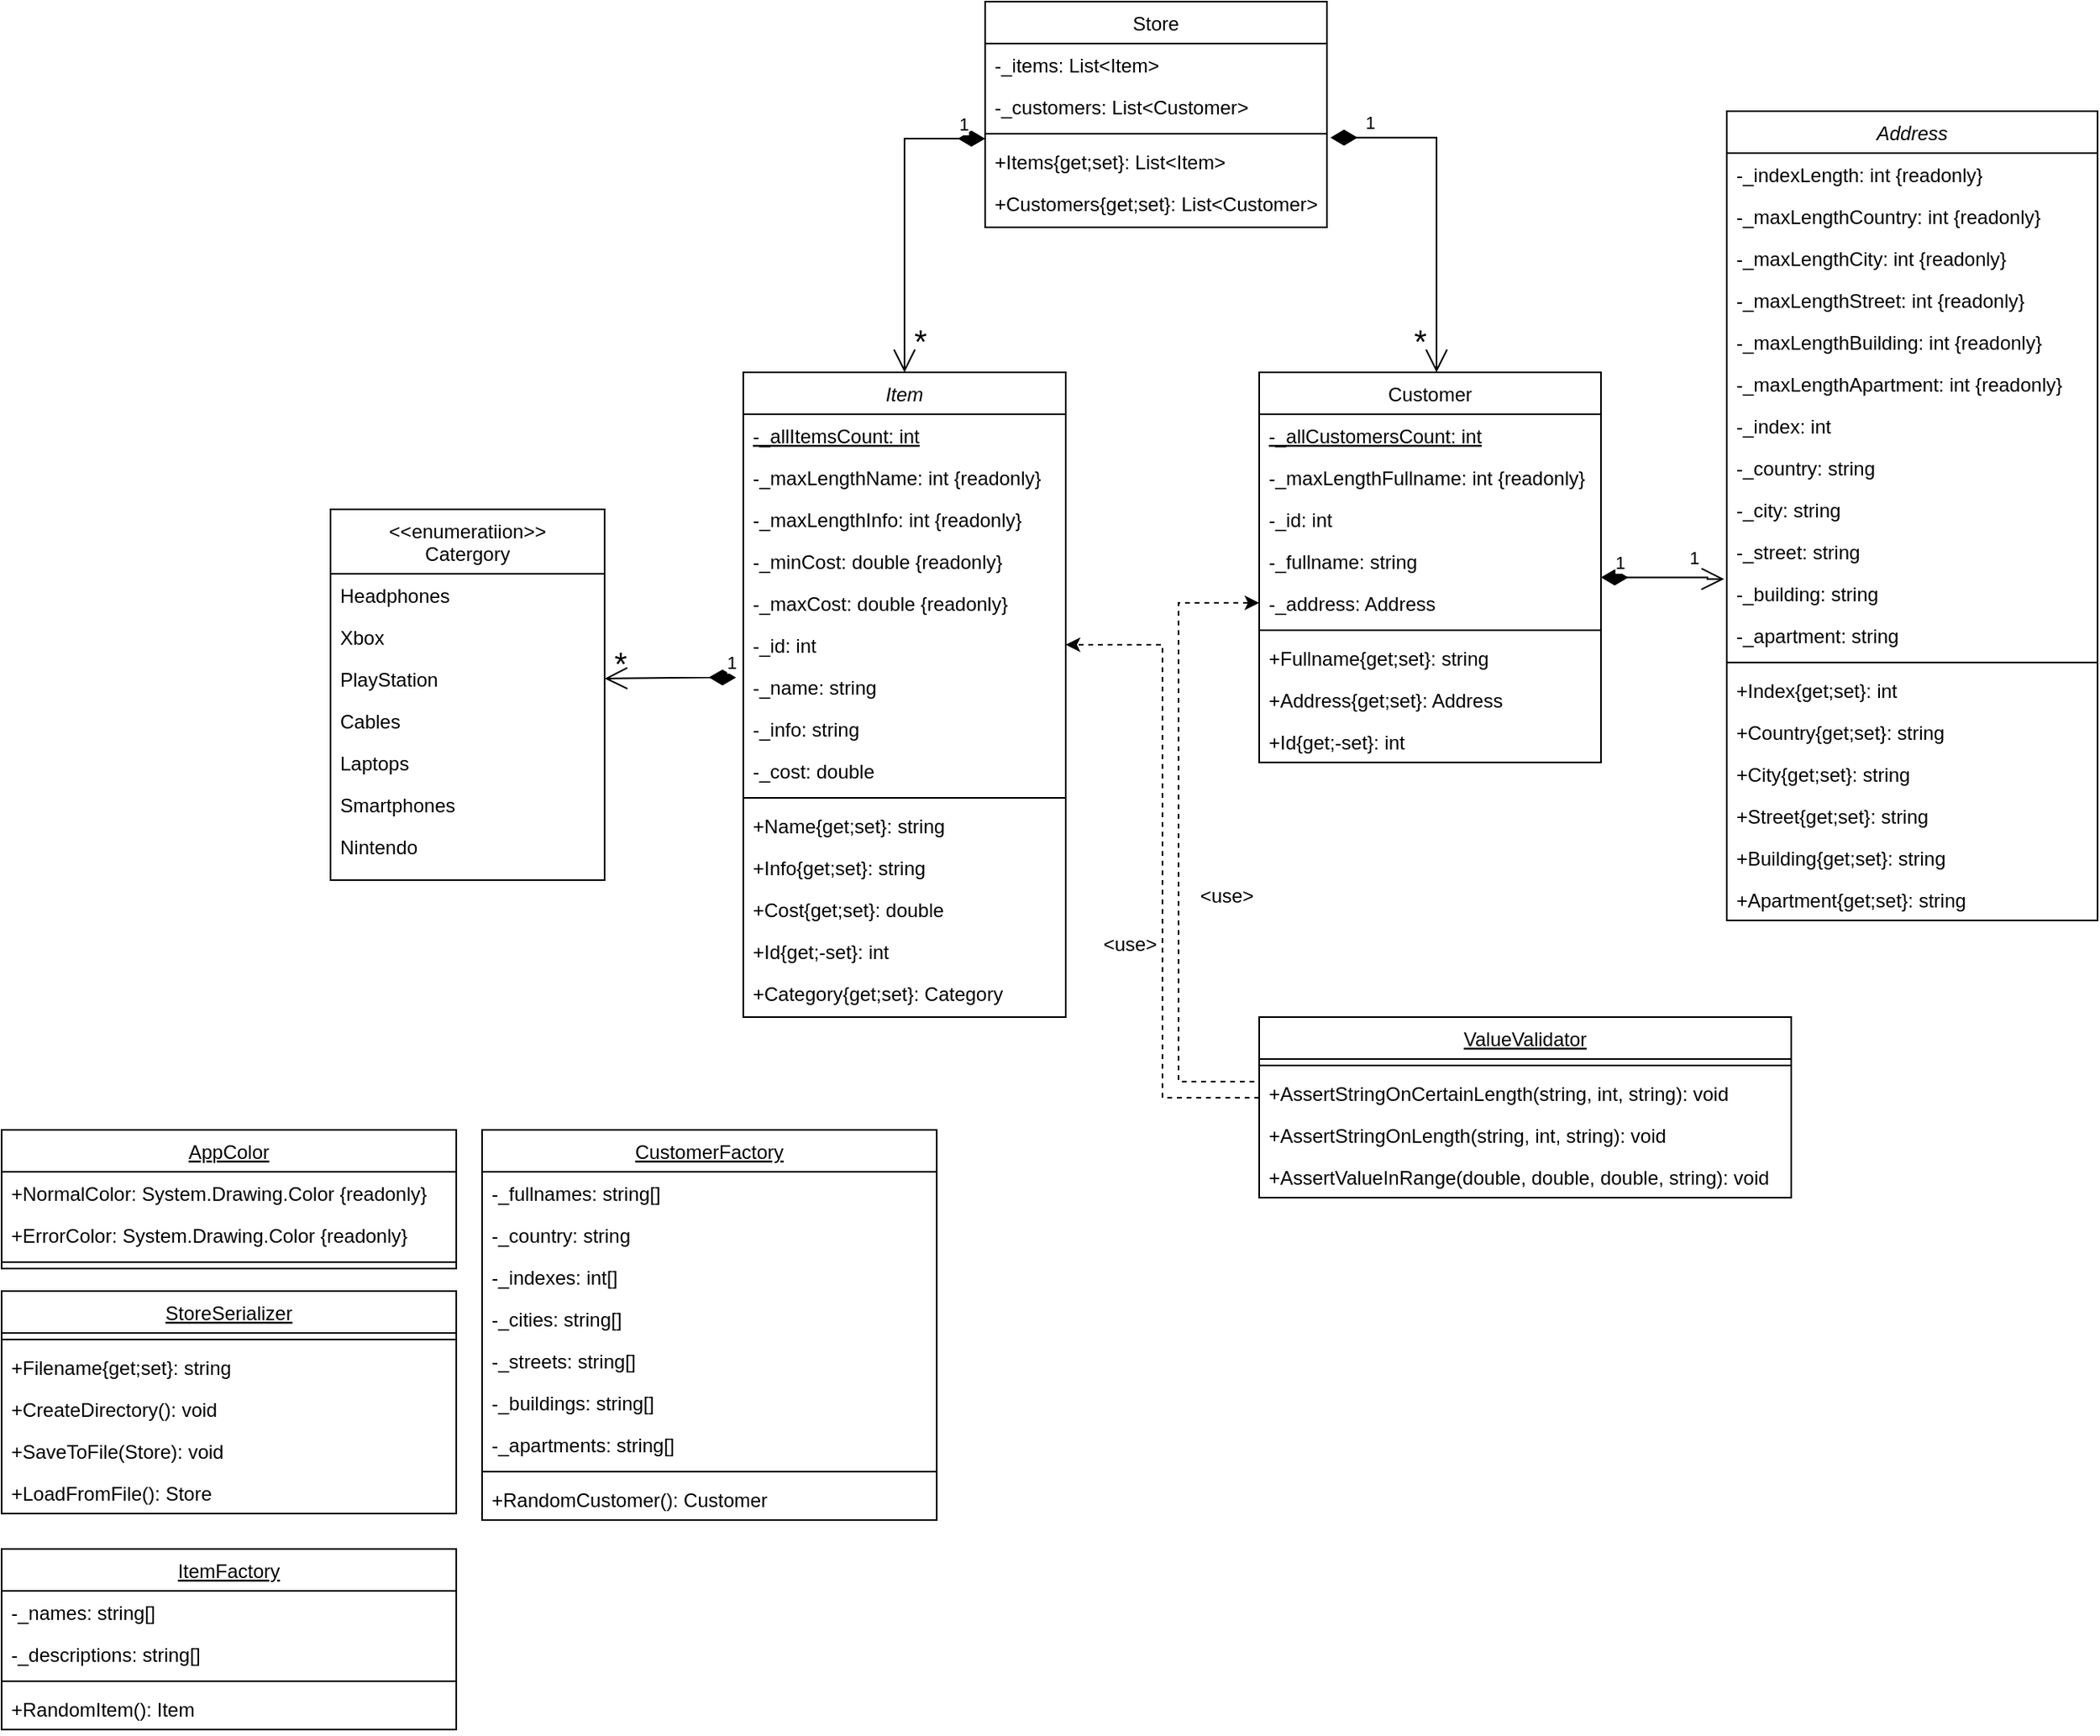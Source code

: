 <mxfile version="20.6.0" type="device"><diagram id="C5RBs43oDa-KdzZeNtuy" name="Page-1"><mxGraphModel dx="1038" dy="539" grid="1" gridSize="10" guides="1" tooltips="1" connect="1" arrows="1" fold="1" page="1" pageScale="1" pageWidth="827" pageHeight="1169" background="#ffffff" math="0" shadow="0"><root><mxCell id="WIyWlLk6GJQsqaUBKTNV-0"/><mxCell id="WIyWlLk6GJQsqaUBKTNV-1" parent="WIyWlLk6GJQsqaUBKTNV-0"/><mxCell id="zkfFHV4jXpPFQw0GAbJ--0" value="Item" style="swimlane;fontStyle=2;align=center;verticalAlign=top;childLayout=stackLayout;horizontal=1;startSize=26;horizontalStack=0;resizeParent=1;resizeLast=0;collapsible=1;marginBottom=0;rounded=0;shadow=0;strokeWidth=1;" parent="WIyWlLk6GJQsqaUBKTNV-1" vertex="1"><mxGeometry x="500" y="250" width="200" height="400" as="geometry"><mxRectangle x="230" y="140" width="160" height="26" as="alternateBounds"/></mxGeometry></mxCell><mxCell id="zkfFHV4jXpPFQw0GAbJ--1" value="-_allItemsCount: int" style="text;align=left;verticalAlign=top;spacingLeft=4;spacingRight=4;overflow=hidden;rotatable=0;points=[[0,0.5],[1,0.5]];portConstraint=eastwest;fontStyle=4" parent="zkfFHV4jXpPFQw0GAbJ--0" vertex="1"><mxGeometry y="26" width="200" height="26" as="geometry"/></mxCell><mxCell id="zkfFHV4jXpPFQw0GAbJ--2" value="-_maxLengthName: int {readonly}" style="text;align=left;verticalAlign=top;spacingLeft=4;spacingRight=4;overflow=hidden;rotatable=0;points=[[0,0.5],[1,0.5]];portConstraint=eastwest;rounded=0;shadow=0;html=0;" parent="zkfFHV4jXpPFQw0GAbJ--0" vertex="1"><mxGeometry y="52" width="200" height="26" as="geometry"/></mxCell><mxCell id="zkfFHV4jXpPFQw0GAbJ--3" value="-_maxLengthInfo: int {readonly}" style="text;align=left;verticalAlign=top;spacingLeft=4;spacingRight=4;overflow=hidden;rotatable=0;points=[[0,0.5],[1,0.5]];portConstraint=eastwest;rounded=0;shadow=0;html=0;" parent="zkfFHV4jXpPFQw0GAbJ--0" vertex="1"><mxGeometry y="78" width="200" height="26" as="geometry"/></mxCell><mxCell id="mubyl72HtW078-5SorbI-0" value="-_minCost: double {readonly}" style="text;align=left;verticalAlign=top;spacingLeft=4;spacingRight=4;overflow=hidden;rotatable=0;points=[[0,0.5],[1,0.5]];portConstraint=eastwest;" parent="zkfFHV4jXpPFQw0GAbJ--0" vertex="1"><mxGeometry y="104" width="200" height="26" as="geometry"/></mxCell><mxCell id="zkfFHV4jXpPFQw0GAbJ--5" value="-_maxCost: double {readonly}" style="text;align=left;verticalAlign=top;spacingLeft=4;spacingRight=4;overflow=hidden;rotatable=0;points=[[0,0.5],[1,0.5]];portConstraint=eastwest;" parent="zkfFHV4jXpPFQw0GAbJ--0" vertex="1"><mxGeometry y="130" width="200" height="26" as="geometry"/></mxCell><mxCell id="mubyl72HtW078-5SorbI-3" value="-_id: int" style="text;align=left;verticalAlign=top;spacingLeft=4;spacingRight=4;overflow=hidden;rotatable=0;points=[[0,0.5],[1,0.5]];portConstraint=eastwest;" parent="zkfFHV4jXpPFQw0GAbJ--0" vertex="1"><mxGeometry y="156" width="200" height="26" as="geometry"/></mxCell><mxCell id="mubyl72HtW078-5SorbI-2" value="-_name: string" style="text;align=left;verticalAlign=top;spacingLeft=4;spacingRight=4;overflow=hidden;rotatable=0;points=[[0,0.5],[1,0.5]];portConstraint=eastwest;" parent="zkfFHV4jXpPFQw0GAbJ--0" vertex="1"><mxGeometry y="182" width="200" height="26" as="geometry"/></mxCell><mxCell id="mubyl72HtW078-5SorbI-1" value="-_info: string " style="text;align=left;verticalAlign=top;spacingLeft=4;spacingRight=4;overflow=hidden;rotatable=0;points=[[0,0.5],[1,0.5]];portConstraint=eastwest;" parent="zkfFHV4jXpPFQw0GAbJ--0" vertex="1"><mxGeometry y="208" width="200" height="26" as="geometry"/></mxCell><mxCell id="mubyl72HtW078-5SorbI-4" value="-_cost: double" style="text;align=left;verticalAlign=top;spacingLeft=4;spacingRight=4;overflow=hidden;rotatable=0;points=[[0,0.5],[1,0.5]];portConstraint=eastwest;" parent="zkfFHV4jXpPFQw0GAbJ--0" vertex="1"><mxGeometry y="234" width="200" height="26" as="geometry"/></mxCell><mxCell id="zkfFHV4jXpPFQw0GAbJ--4" value="" style="line;html=1;strokeWidth=1;align=left;verticalAlign=middle;spacingTop=-1;spacingLeft=3;spacingRight=3;rotatable=0;labelPosition=right;points=[];portConstraint=eastwest;" parent="zkfFHV4jXpPFQw0GAbJ--0" vertex="1"><mxGeometry y="260" width="200" height="8" as="geometry"/></mxCell><mxCell id="mubyl72HtW078-5SorbI-6" value="+Name{get;set}: string" style="text;align=left;verticalAlign=top;spacingLeft=4;spacingRight=4;overflow=hidden;rotatable=0;points=[[0,0.5],[1,0.5]];portConstraint=eastwest;" parent="zkfFHV4jXpPFQw0GAbJ--0" vertex="1"><mxGeometry y="268" width="200" height="26" as="geometry"/></mxCell><mxCell id="mubyl72HtW078-5SorbI-5" value="+Info{get;set}: string" style="text;align=left;verticalAlign=top;spacingLeft=4;spacingRight=4;overflow=hidden;rotatable=0;points=[[0,0.5],[1,0.5]];portConstraint=eastwest;" parent="zkfFHV4jXpPFQw0GAbJ--0" vertex="1"><mxGeometry y="294" width="200" height="26" as="geometry"/></mxCell><mxCell id="mubyl72HtW078-5SorbI-7" value="+Cost{get;set}: double" style="text;align=left;verticalAlign=top;spacingLeft=4;spacingRight=4;overflow=hidden;rotatable=0;points=[[0,0.5],[1,0.5]];portConstraint=eastwest;" parent="zkfFHV4jXpPFQw0GAbJ--0" vertex="1"><mxGeometry y="320" width="200" height="26" as="geometry"/></mxCell><mxCell id="mubyl72HtW078-5SorbI-8" value="+Id{get;-set}: int " style="text;align=left;verticalAlign=top;spacingLeft=4;spacingRight=4;overflow=hidden;rotatable=0;points=[[0,0.5],[1,0.5]];portConstraint=eastwest;" parent="zkfFHV4jXpPFQw0GAbJ--0" vertex="1"><mxGeometry y="346" width="200" height="26" as="geometry"/></mxCell><mxCell id="NWKtdmavSTUxbfCOy-th-47" value="+Category{get;set}: Category" style="text;align=left;verticalAlign=top;spacingLeft=4;spacingRight=4;overflow=hidden;rotatable=0;points=[[0,0.5],[1,0.5]];portConstraint=eastwest;" parent="zkfFHV4jXpPFQw0GAbJ--0" vertex="1"><mxGeometry y="372" width="200" height="28" as="geometry"/></mxCell><mxCell id="zkfFHV4jXpPFQw0GAbJ--6" value="AppColor" style="swimlane;fontStyle=4;align=center;verticalAlign=top;childLayout=stackLayout;horizontal=1;startSize=26;horizontalStack=0;resizeParent=1;resizeLast=0;collapsible=1;marginBottom=0;rounded=0;shadow=0;strokeWidth=1;" parent="WIyWlLk6GJQsqaUBKTNV-1" vertex="1"><mxGeometry x="40" y="720" width="282" height="86" as="geometry"><mxRectangle x="130" y="380" width="160" height="26" as="alternateBounds"/></mxGeometry></mxCell><mxCell id="zkfFHV4jXpPFQw0GAbJ--7" value="+NormalColor: System.Drawing.Color {readonly}" style="text;align=left;verticalAlign=top;spacingLeft=4;spacingRight=4;overflow=hidden;rotatable=0;points=[[0,0.5],[1,0.5]];portConstraint=eastwest;" parent="zkfFHV4jXpPFQw0GAbJ--6" vertex="1"><mxGeometry y="26" width="282" height="26" as="geometry"/></mxCell><mxCell id="zkfFHV4jXpPFQw0GAbJ--8" value="+ErrorColor: System.Drawing.Color {readonly}" style="text;align=left;verticalAlign=top;spacingLeft=4;spacingRight=4;overflow=hidden;rotatable=0;points=[[0,0.5],[1,0.5]];portConstraint=eastwest;rounded=0;shadow=0;html=0;" parent="zkfFHV4jXpPFQw0GAbJ--6" vertex="1"><mxGeometry y="52" width="282" height="26" as="geometry"/></mxCell><mxCell id="mubyl72HtW078-5SorbI-14" value="" style="line;html=1;strokeWidth=1;align=left;verticalAlign=middle;spacingTop=-1;spacingLeft=3;spacingRight=3;rotatable=0;labelPosition=right;points=[];portConstraint=eastwest;" parent="zkfFHV4jXpPFQw0GAbJ--6" vertex="1"><mxGeometry y="78" width="282" height="8" as="geometry"/></mxCell><mxCell id="mubyl72HtW078-5SorbI-18" style="edgeStyle=orthogonalEdgeStyle;rounded=0;orthogonalLoop=1;jettySize=auto;html=1;entryX=1;entryY=0.5;entryDx=0;entryDy=0;dashed=1;" parent="WIyWlLk6GJQsqaUBKTNV-1" source="zkfFHV4jXpPFQw0GAbJ--13" target="mubyl72HtW078-5SorbI-3" edge="1"><mxGeometry relative="1" as="geometry"><Array as="points"><mxPoint x="760" y="700"/><mxPoint x="760" y="419"/></Array></mxGeometry></mxCell><mxCell id="zkfFHV4jXpPFQw0GAbJ--13" value="ValueValidator" style="swimlane;fontStyle=4;align=center;verticalAlign=top;childLayout=stackLayout;horizontal=1;startSize=26;horizontalStack=0;resizeParent=1;resizeLast=0;collapsible=1;marginBottom=0;rounded=0;shadow=0;strokeWidth=1;" parent="WIyWlLk6GJQsqaUBKTNV-1" vertex="1"><mxGeometry x="820" y="650" width="330" height="112" as="geometry"><mxRectangle x="340" y="380" width="170" height="26" as="alternateBounds"/></mxGeometry></mxCell><mxCell id="mubyl72HtW078-5SorbI-15" value="" style="line;html=1;strokeWidth=1;align=left;verticalAlign=middle;spacingTop=-1;spacingLeft=3;spacingRight=3;rotatable=0;labelPosition=right;points=[];portConstraint=eastwest;" parent="zkfFHV4jXpPFQw0GAbJ--13" vertex="1"><mxGeometry y="26" width="330" height="8" as="geometry"/></mxCell><mxCell id="4_auZjW2touijWjLnoGw-17" value="+AssertStringOnCertainLength(string, int, string): void" style="text;align=left;verticalAlign=top;spacingLeft=4;spacingRight=4;overflow=hidden;rotatable=0;points=[[0,0.5],[1,0.5]];portConstraint=eastwest;" parent="zkfFHV4jXpPFQw0GAbJ--13" vertex="1"><mxGeometry y="34" width="330" height="26" as="geometry"/></mxCell><mxCell id="zkfFHV4jXpPFQw0GAbJ--14" value="+AssertStringOnLength(string, int, string): void" style="text;align=left;verticalAlign=top;spacingLeft=4;spacingRight=4;overflow=hidden;rotatable=0;points=[[0,0.5],[1,0.5]];portConstraint=eastwest;" parent="zkfFHV4jXpPFQw0GAbJ--13" vertex="1"><mxGeometry y="60" width="330" height="26" as="geometry"/></mxCell><mxCell id="mubyl72HtW078-5SorbI-16" value="+AssertValueInRange(double, double, double, string): void" style="text;align=left;verticalAlign=top;spacingLeft=4;spacingRight=4;overflow=hidden;rotatable=0;points=[[0,0.5],[1,0.5]];portConstraint=eastwest;" parent="zkfFHV4jXpPFQw0GAbJ--13" vertex="1"><mxGeometry y="86" width="330" height="26" as="geometry"/></mxCell><mxCell id="zkfFHV4jXpPFQw0GAbJ--17" value="Customer" style="swimlane;fontStyle=0;align=center;verticalAlign=top;childLayout=stackLayout;horizontal=1;startSize=26;horizontalStack=0;resizeParent=1;resizeLast=0;collapsible=1;marginBottom=0;rounded=0;shadow=0;strokeWidth=1;" parent="WIyWlLk6GJQsqaUBKTNV-1" vertex="1"><mxGeometry x="820" y="250" width="212" height="242" as="geometry"><mxRectangle x="550" y="140" width="160" height="26" as="alternateBounds"/></mxGeometry></mxCell><mxCell id="zkfFHV4jXpPFQw0GAbJ--18" value="-_allCustomersCount: int" style="text;align=left;verticalAlign=top;spacingLeft=4;spacingRight=4;overflow=hidden;rotatable=0;points=[[0,0.5],[1,0.5]];portConstraint=eastwest;fontStyle=4" parent="zkfFHV4jXpPFQw0GAbJ--17" vertex="1"><mxGeometry y="26" width="212" height="26" as="geometry"/></mxCell><mxCell id="zkfFHV4jXpPFQw0GAbJ--19" value="-_maxLengthFullname: int {readonly}" style="text;align=left;verticalAlign=top;spacingLeft=4;spacingRight=4;overflow=hidden;rotatable=0;points=[[0,0.5],[1,0.5]];portConstraint=eastwest;rounded=0;shadow=0;html=0;" parent="zkfFHV4jXpPFQw0GAbJ--17" vertex="1"><mxGeometry y="52" width="212" height="26" as="geometry"/></mxCell><mxCell id="zkfFHV4jXpPFQw0GAbJ--21" value="-_id: int" style="text;align=left;verticalAlign=top;spacingLeft=4;spacingRight=4;overflow=hidden;rotatable=0;points=[[0,0.5],[1,0.5]];portConstraint=eastwest;rounded=0;shadow=0;html=0;" parent="zkfFHV4jXpPFQw0GAbJ--17" vertex="1"><mxGeometry y="78" width="212" height="26" as="geometry"/></mxCell><mxCell id="zkfFHV4jXpPFQw0GAbJ--22" value="-_fullname: string" style="text;align=left;verticalAlign=top;spacingLeft=4;spacingRight=4;overflow=hidden;rotatable=0;points=[[0,0.5],[1,0.5]];portConstraint=eastwest;rounded=0;shadow=0;html=0;" parent="zkfFHV4jXpPFQw0GAbJ--17" vertex="1"><mxGeometry y="104" width="212" height="26" as="geometry"/></mxCell><mxCell id="mubyl72HtW078-5SorbI-9" value="-_address: Address" style="text;align=left;verticalAlign=top;spacingLeft=4;spacingRight=4;overflow=hidden;rotatable=0;points=[[0,0.5],[1,0.5]];portConstraint=eastwest;" parent="zkfFHV4jXpPFQw0GAbJ--17" vertex="1"><mxGeometry y="130" width="212" height="26" as="geometry"/></mxCell><mxCell id="zkfFHV4jXpPFQw0GAbJ--23" value="" style="line;html=1;strokeWidth=1;align=left;verticalAlign=middle;spacingTop=-1;spacingLeft=3;spacingRight=3;rotatable=0;labelPosition=right;points=[];portConstraint=eastwest;" parent="zkfFHV4jXpPFQw0GAbJ--17" vertex="1"><mxGeometry y="156" width="212" height="8" as="geometry"/></mxCell><mxCell id="mubyl72HtW078-5SorbI-10" value="+Fullname{get;set}: string" style="text;align=left;verticalAlign=top;spacingLeft=4;spacingRight=4;overflow=hidden;rotatable=0;points=[[0,0.5],[1,0.5]];portConstraint=eastwest;" parent="zkfFHV4jXpPFQw0GAbJ--17" vertex="1"><mxGeometry y="164" width="212" height="26" as="geometry"/></mxCell><mxCell id="mubyl72HtW078-5SorbI-11" value="+Address{get;set}: Address" style="text;align=left;verticalAlign=top;spacingLeft=4;spacingRight=4;overflow=hidden;rotatable=0;points=[[0,0.5],[1,0.5]];portConstraint=eastwest;" parent="zkfFHV4jXpPFQw0GAbJ--17" vertex="1"><mxGeometry y="190" width="212" height="26" as="geometry"/></mxCell><mxCell id="mubyl72HtW078-5SorbI-12" value="+Id{get;-set}: int " style="text;align=left;verticalAlign=top;spacingLeft=4;spacingRight=4;overflow=hidden;rotatable=0;points=[[0,0.5],[1,0.5]];portConstraint=eastwest;" parent="zkfFHV4jXpPFQw0GAbJ--17" vertex="1"><mxGeometry y="216" width="212" height="26" as="geometry"/></mxCell><mxCell id="mubyl72HtW078-5SorbI-19" style="edgeStyle=orthogonalEdgeStyle;rounded=0;orthogonalLoop=1;jettySize=auto;html=1;exitX=0;exitY=0.5;exitDx=0;exitDy=0;entryX=0;entryY=0.5;entryDx=0;entryDy=0;dashed=1;" parent="WIyWlLk6GJQsqaUBKTNV-1" source="zkfFHV4jXpPFQw0GAbJ--14" target="mubyl72HtW078-5SorbI-9" edge="1"><mxGeometry relative="1" as="geometry"><Array as="points"><mxPoint x="820" y="690"/><mxPoint x="770" y="690"/><mxPoint x="770" y="393"/></Array></mxGeometry></mxCell><mxCell id="mubyl72HtW078-5SorbI-20" value="&amp;lt;use&amp;gt;" style="text;html=1;strokeColor=none;fillColor=none;align=center;verticalAlign=middle;whiteSpace=wrap;rounded=0;" parent="WIyWlLk6GJQsqaUBKTNV-1" vertex="1"><mxGeometry x="770" y="560" width="60" height="30" as="geometry"/></mxCell><mxCell id="mubyl72HtW078-5SorbI-22" value="&amp;lt;use&amp;gt;" style="text;html=1;strokeColor=none;fillColor=none;align=center;verticalAlign=middle;whiteSpace=wrap;rounded=0;" parent="WIyWlLk6GJQsqaUBKTNV-1" vertex="1"><mxGeometry x="710" y="590" width="60" height="30" as="geometry"/></mxCell><mxCell id="NWKtdmavSTUxbfCOy-th-11" value="Address" style="swimlane;fontStyle=2;align=center;verticalAlign=top;childLayout=stackLayout;horizontal=1;startSize=26;horizontalStack=0;resizeParent=1;resizeLast=0;collapsible=1;marginBottom=0;rounded=0;shadow=0;strokeWidth=1;" parent="WIyWlLk6GJQsqaUBKTNV-1" vertex="1"><mxGeometry x="1110" y="88" width="230" height="502" as="geometry"><mxRectangle x="230" y="140" width="160" height="26" as="alternateBounds"/></mxGeometry></mxCell><mxCell id="NWKtdmavSTUxbfCOy-th-12" value="-_indexLength: int {readonly}" style="text;align=left;verticalAlign=top;spacingLeft=4;spacingRight=4;overflow=hidden;rotatable=0;points=[[0,0.5],[1,0.5]];portConstraint=eastwest;fontStyle=0" parent="NWKtdmavSTUxbfCOy-th-11" vertex="1"><mxGeometry y="26" width="230" height="26" as="geometry"/></mxCell><mxCell id="NWKtdmavSTUxbfCOy-th-13" value="-_maxLengthCountry: int {readonly}" style="text;align=left;verticalAlign=top;spacingLeft=4;spacingRight=4;overflow=hidden;rotatable=0;points=[[0,0.5],[1,0.5]];portConstraint=eastwest;rounded=0;shadow=0;html=0;" parent="NWKtdmavSTUxbfCOy-th-11" vertex="1"><mxGeometry y="52" width="230" height="26" as="geometry"/></mxCell><mxCell id="NWKtdmavSTUxbfCOy-th-14" value="-_maxLengthCity: int {readonly}" style="text;align=left;verticalAlign=top;spacingLeft=4;spacingRight=4;overflow=hidden;rotatable=0;points=[[0,0.5],[1,0.5]];portConstraint=eastwest;rounded=0;shadow=0;html=0;" parent="NWKtdmavSTUxbfCOy-th-11" vertex="1"><mxGeometry y="78" width="230" height="26" as="geometry"/></mxCell><mxCell id="NWKtdmavSTUxbfCOy-th-15" value="-_maxLengthStreet: int {readonly}" style="text;align=left;verticalAlign=top;spacingLeft=4;spacingRight=4;overflow=hidden;rotatable=0;points=[[0,0.5],[1,0.5]];portConstraint=eastwest;" parent="NWKtdmavSTUxbfCOy-th-11" vertex="1"><mxGeometry y="104" width="230" height="26" as="geometry"/></mxCell><mxCell id="NWKtdmavSTUxbfCOy-th-16" value="-_maxLengthBuilding: int {readonly}" style="text;align=left;verticalAlign=top;spacingLeft=4;spacingRight=4;overflow=hidden;rotatable=0;points=[[0,0.5],[1,0.5]];portConstraint=eastwest;" parent="NWKtdmavSTUxbfCOy-th-11" vertex="1"><mxGeometry y="130" width="230" height="26" as="geometry"/></mxCell><mxCell id="NWKtdmavSTUxbfCOy-th-26" value="-_maxLengthApartment: int {readonly}" style="text;align=left;verticalAlign=top;spacingLeft=4;spacingRight=4;overflow=hidden;rotatable=0;points=[[0,0.5],[1,0.5]];portConstraint=eastwest;" parent="NWKtdmavSTUxbfCOy-th-11" vertex="1"><mxGeometry y="156" width="230" height="26" as="geometry"/></mxCell><mxCell id="NWKtdmavSTUxbfCOy-th-17" value="-_index: int" style="text;align=left;verticalAlign=top;spacingLeft=4;spacingRight=4;overflow=hidden;rotatable=0;points=[[0,0.5],[1,0.5]];portConstraint=eastwest;" parent="NWKtdmavSTUxbfCOy-th-11" vertex="1"><mxGeometry y="182" width="230" height="26" as="geometry"/></mxCell><mxCell id="NWKtdmavSTUxbfCOy-th-18" value="-_country: string" style="text;align=left;verticalAlign=top;spacingLeft=4;spacingRight=4;overflow=hidden;rotatable=0;points=[[0,0.5],[1,0.5]];portConstraint=eastwest;" parent="NWKtdmavSTUxbfCOy-th-11" vertex="1"><mxGeometry y="208" width="230" height="26" as="geometry"/></mxCell><mxCell id="NWKtdmavSTUxbfCOy-th-19" value="-_city: string " style="text;align=left;verticalAlign=top;spacingLeft=4;spacingRight=4;overflow=hidden;rotatable=0;points=[[0,0.5],[1,0.5]];portConstraint=eastwest;" parent="NWKtdmavSTUxbfCOy-th-11" vertex="1"><mxGeometry y="234" width="230" height="26" as="geometry"/></mxCell><mxCell id="NWKtdmavSTUxbfCOy-th-20" value="-_street: string" style="text;align=left;verticalAlign=top;spacingLeft=4;spacingRight=4;overflow=hidden;rotatable=0;points=[[0,0.5],[1,0.5]];portConstraint=eastwest;" parent="NWKtdmavSTUxbfCOy-th-11" vertex="1"><mxGeometry y="260" width="230" height="26" as="geometry"/></mxCell><mxCell id="NWKtdmavSTUxbfCOy-th-27" value="-_building: string" style="text;align=left;verticalAlign=top;spacingLeft=4;spacingRight=4;overflow=hidden;rotatable=0;points=[[0,0.5],[1,0.5]];portConstraint=eastwest;" parent="NWKtdmavSTUxbfCOy-th-11" vertex="1"><mxGeometry y="286" width="230" height="26" as="geometry"/></mxCell><mxCell id="NWKtdmavSTUxbfCOy-th-28" value="-_apartment: string" style="text;align=left;verticalAlign=top;spacingLeft=4;spacingRight=4;overflow=hidden;rotatable=0;points=[[0,0.5],[1,0.5]];portConstraint=eastwest;" parent="NWKtdmavSTUxbfCOy-th-11" vertex="1"><mxGeometry y="312" width="230" height="26" as="geometry"/></mxCell><mxCell id="NWKtdmavSTUxbfCOy-th-21" value="" style="line;html=1;strokeWidth=1;align=left;verticalAlign=middle;spacingTop=-1;spacingLeft=3;spacingRight=3;rotatable=0;labelPosition=right;points=[];portConstraint=eastwest;" parent="NWKtdmavSTUxbfCOy-th-11" vertex="1"><mxGeometry y="338" width="230" height="8" as="geometry"/></mxCell><mxCell id="NWKtdmavSTUxbfCOy-th-22" value="+Index{get;set}: int" style="text;align=left;verticalAlign=top;spacingLeft=4;spacingRight=4;overflow=hidden;rotatable=0;points=[[0,0.5],[1,0.5]];portConstraint=eastwest;" parent="NWKtdmavSTUxbfCOy-th-11" vertex="1"><mxGeometry y="346" width="230" height="26" as="geometry"/></mxCell><mxCell id="NWKtdmavSTUxbfCOy-th-23" value="+Country{get;set}: string" style="text;align=left;verticalAlign=top;spacingLeft=4;spacingRight=4;overflow=hidden;rotatable=0;points=[[0,0.5],[1,0.5]];portConstraint=eastwest;" parent="NWKtdmavSTUxbfCOy-th-11" vertex="1"><mxGeometry y="372" width="230" height="26" as="geometry"/></mxCell><mxCell id="NWKtdmavSTUxbfCOy-th-24" value="+City{get;set}: string" style="text;align=left;verticalAlign=top;spacingLeft=4;spacingRight=4;overflow=hidden;rotatable=0;points=[[0,0.5],[1,0.5]];portConstraint=eastwest;" parent="NWKtdmavSTUxbfCOy-th-11" vertex="1"><mxGeometry y="398" width="230" height="26" as="geometry"/></mxCell><mxCell id="NWKtdmavSTUxbfCOy-th-30" value="+Street{get;set}: string" style="text;align=left;verticalAlign=top;spacingLeft=4;spacingRight=4;overflow=hidden;rotatable=0;points=[[0,0.5],[1,0.5]];portConstraint=eastwest;" parent="NWKtdmavSTUxbfCOy-th-11" vertex="1"><mxGeometry y="424" width="230" height="26" as="geometry"/></mxCell><mxCell id="NWKtdmavSTUxbfCOy-th-25" value="+Building{get;set}: string" style="text;align=left;verticalAlign=top;spacingLeft=4;spacingRight=4;overflow=hidden;rotatable=0;points=[[0,0.5],[1,0.5]];portConstraint=eastwest;" parent="NWKtdmavSTUxbfCOy-th-11" vertex="1"><mxGeometry y="450" width="230" height="26" as="geometry"/></mxCell><mxCell id="NWKtdmavSTUxbfCOy-th-31" value="+Apartment{get;set}: string" style="text;align=left;verticalAlign=top;spacingLeft=4;spacingRight=4;overflow=hidden;rotatable=0;points=[[0,0.5],[1,0.5]];portConstraint=eastwest;" parent="NWKtdmavSTUxbfCOy-th-11" vertex="1"><mxGeometry y="476" width="230" height="26" as="geometry"/></mxCell><mxCell id="NWKtdmavSTUxbfCOy-th-32" value="&lt;&lt;enumeratiion&gt;&gt;&#10;Catergory" style="swimlane;fontStyle=0;align=center;verticalAlign=top;childLayout=stackLayout;horizontal=1;startSize=40;horizontalStack=0;resizeParent=1;resizeLast=0;collapsible=1;marginBottom=0;rounded=0;shadow=0;strokeWidth=1;" parent="WIyWlLk6GJQsqaUBKTNV-1" vertex="1"><mxGeometry x="244" y="335" width="170" height="230" as="geometry"><mxRectangle x="340" y="380" width="170" height="26" as="alternateBounds"/></mxGeometry></mxCell><mxCell id="NWKtdmavSTUxbfCOy-th-36" value="Headphones" style="text;align=left;verticalAlign=top;spacingLeft=4;spacingRight=4;overflow=hidden;rotatable=0;points=[[0,0.5],[1,0.5]];portConstraint=eastwest;" parent="NWKtdmavSTUxbfCOy-th-32" vertex="1"><mxGeometry y="40" width="170" height="26" as="geometry"/></mxCell><mxCell id="NWKtdmavSTUxbfCOy-th-40" value="Xbox" style="text;align=left;verticalAlign=top;spacingLeft=4;spacingRight=4;overflow=hidden;rotatable=0;points=[[0,0.5],[1,0.5]];portConstraint=eastwest;" parent="NWKtdmavSTUxbfCOy-th-32" vertex="1"><mxGeometry y="66" width="170" height="26" as="geometry"/></mxCell><mxCell id="NWKtdmavSTUxbfCOy-th-41" value="PlayStation" style="text;align=left;verticalAlign=top;spacingLeft=4;spacingRight=4;overflow=hidden;rotatable=0;points=[[0,0.5],[1,0.5]];portConstraint=eastwest;" parent="NWKtdmavSTUxbfCOy-th-32" vertex="1"><mxGeometry y="92" width="170" height="26" as="geometry"/></mxCell><mxCell id="NWKtdmavSTUxbfCOy-th-43" value="Cables" style="text;align=left;verticalAlign=top;spacingLeft=4;spacingRight=4;overflow=hidden;rotatable=0;points=[[0,0.5],[1,0.5]];portConstraint=eastwest;" parent="NWKtdmavSTUxbfCOy-th-32" vertex="1"><mxGeometry y="118" width="170" height="26" as="geometry"/></mxCell><mxCell id="NWKtdmavSTUxbfCOy-th-42" value="Laptops" style="text;align=left;verticalAlign=top;spacingLeft=4;spacingRight=4;overflow=hidden;rotatable=0;points=[[0,0.5],[1,0.5]];portConstraint=eastwest;" parent="NWKtdmavSTUxbfCOy-th-32" vertex="1"><mxGeometry y="144" width="170" height="26" as="geometry"/></mxCell><mxCell id="NWKtdmavSTUxbfCOy-th-44" value="Smartphones" style="text;align=left;verticalAlign=top;spacingLeft=4;spacingRight=4;overflow=hidden;rotatable=0;points=[[0,0.5],[1,0.5]];portConstraint=eastwest;" parent="NWKtdmavSTUxbfCOy-th-32" vertex="1"><mxGeometry y="170" width="170" height="26" as="geometry"/></mxCell><mxCell id="NWKtdmavSTUxbfCOy-th-45" value="Nintendo" style="text;align=left;verticalAlign=top;spacingLeft=4;spacingRight=4;overflow=hidden;rotatable=0;points=[[0,0.5],[1,0.5]];portConstraint=eastwest;" parent="NWKtdmavSTUxbfCOy-th-32" vertex="1"><mxGeometry y="196" width="170" height="26" as="geometry"/></mxCell><mxCell id="NWKtdmavSTUxbfCOy-th-49" value="Store" style="swimlane;fontStyle=0;align=center;verticalAlign=top;childLayout=stackLayout;horizontal=1;startSize=26;horizontalStack=0;resizeParent=1;resizeLast=0;collapsible=1;marginBottom=0;rounded=0;shadow=0;strokeWidth=1;" parent="WIyWlLk6GJQsqaUBKTNV-1" vertex="1"><mxGeometry x="650" y="20" width="212" height="140" as="geometry"><mxRectangle x="550" y="140" width="160" height="26" as="alternateBounds"/></mxGeometry></mxCell><mxCell id="NWKtdmavSTUxbfCOy-th-50" value="-_items: List&lt;Item&gt;" style="text;align=left;verticalAlign=top;spacingLeft=4;spacingRight=4;overflow=hidden;rotatable=0;points=[[0,0.5],[1,0.5]];portConstraint=eastwest;fontStyle=0" parent="NWKtdmavSTUxbfCOy-th-49" vertex="1"><mxGeometry y="26" width="212" height="26" as="geometry"/></mxCell><mxCell id="NWKtdmavSTUxbfCOy-th-51" value="-_customers: List&lt;Customer&gt;" style="text;align=left;verticalAlign=top;spacingLeft=4;spacingRight=4;overflow=hidden;rotatable=0;points=[[0,0.5],[1,0.5]];portConstraint=eastwest;rounded=0;shadow=0;html=0;" parent="NWKtdmavSTUxbfCOy-th-49" vertex="1"><mxGeometry y="52" width="212" height="26" as="geometry"/></mxCell><mxCell id="NWKtdmavSTUxbfCOy-th-55" value="" style="line;html=1;strokeWidth=1;align=left;verticalAlign=middle;spacingTop=-1;spacingLeft=3;spacingRight=3;rotatable=0;labelPosition=right;points=[];portConstraint=eastwest;" parent="NWKtdmavSTUxbfCOy-th-49" vertex="1"><mxGeometry y="78" width="212" height="8" as="geometry"/></mxCell><mxCell id="NWKtdmavSTUxbfCOy-th-56" value="+Items{get;set}: List&lt;Item&gt;" style="text;align=left;verticalAlign=top;spacingLeft=4;spacingRight=4;overflow=hidden;rotatable=0;points=[[0,0.5],[1,0.5]];portConstraint=eastwest;" parent="NWKtdmavSTUxbfCOy-th-49" vertex="1"><mxGeometry y="86" width="212" height="26" as="geometry"/></mxCell><mxCell id="NWKtdmavSTUxbfCOy-th-57" value="+Customers{get;set}: List&lt;Customer&gt;" style="text;align=left;verticalAlign=top;spacingLeft=4;spacingRight=4;overflow=hidden;rotatable=0;points=[[0,0.5],[1,0.5]];portConstraint=eastwest;" parent="NWKtdmavSTUxbfCOy-th-49" vertex="1"><mxGeometry y="112" width="212" height="26" as="geometry"/></mxCell><mxCell id="NWKtdmavSTUxbfCOy-th-59" value="CustomerFactory" style="swimlane;fontStyle=4;align=center;verticalAlign=top;childLayout=stackLayout;horizontal=1;startSize=26;horizontalStack=0;resizeParent=1;resizeLast=0;collapsible=1;marginBottom=0;rounded=0;shadow=0;strokeWidth=1;" parent="WIyWlLk6GJQsqaUBKTNV-1" vertex="1"><mxGeometry x="338" y="720" width="282" height="242" as="geometry"><mxRectangle x="130" y="380" width="160" height="26" as="alternateBounds"/></mxGeometry></mxCell><mxCell id="NWKtdmavSTUxbfCOy-th-60" value="-_fullnames: string[]" style="text;align=left;verticalAlign=top;spacingLeft=4;spacingRight=4;overflow=hidden;rotatable=0;points=[[0,0.5],[1,0.5]];portConstraint=eastwest;" parent="NWKtdmavSTUxbfCOy-th-59" vertex="1"><mxGeometry y="26" width="282" height="26" as="geometry"/></mxCell><mxCell id="NWKtdmavSTUxbfCOy-th-61" value="-_country: string" style="text;align=left;verticalAlign=top;spacingLeft=4;spacingRight=4;overflow=hidden;rotatable=0;points=[[0,0.5],[1,0.5]];portConstraint=eastwest;rounded=0;shadow=0;html=0;" parent="NWKtdmavSTUxbfCOy-th-59" vertex="1"><mxGeometry y="52" width="282" height="26" as="geometry"/></mxCell><mxCell id="NWKtdmavSTUxbfCOy-th-63" value="-_indexes: int[]" style="text;align=left;verticalAlign=top;spacingLeft=4;spacingRight=4;overflow=hidden;rotatable=0;points=[[0,0.5],[1,0.5]];portConstraint=eastwest;" parent="NWKtdmavSTUxbfCOy-th-59" vertex="1"><mxGeometry y="78" width="282" height="26" as="geometry"/></mxCell><mxCell id="NWKtdmavSTUxbfCOy-th-64" value="-_cities: string[]" style="text;align=left;verticalAlign=top;spacingLeft=4;spacingRight=4;overflow=hidden;rotatable=0;points=[[0,0.5],[1,0.5]];portConstraint=eastwest;" parent="NWKtdmavSTUxbfCOy-th-59" vertex="1"><mxGeometry y="104" width="282" height="26" as="geometry"/></mxCell><mxCell id="NWKtdmavSTUxbfCOy-th-65" value="-_streets: string[]" style="text;align=left;verticalAlign=top;spacingLeft=4;spacingRight=4;overflow=hidden;rotatable=0;points=[[0,0.5],[1,0.5]];portConstraint=eastwest;" parent="NWKtdmavSTUxbfCOy-th-59" vertex="1"><mxGeometry y="130" width="282" height="26" as="geometry"/></mxCell><mxCell id="NWKtdmavSTUxbfCOy-th-66" value="-_buildings: string[]" style="text;align=left;verticalAlign=top;spacingLeft=4;spacingRight=4;overflow=hidden;rotatable=0;points=[[0,0.5],[1,0.5]];portConstraint=eastwest;" parent="NWKtdmavSTUxbfCOy-th-59" vertex="1"><mxGeometry y="156" width="282" height="26" as="geometry"/></mxCell><mxCell id="NWKtdmavSTUxbfCOy-th-68" value="-_apartments: string[]" style="text;align=left;verticalAlign=top;spacingLeft=4;spacingRight=4;overflow=hidden;rotatable=0;points=[[0,0.5],[1,0.5]];portConstraint=eastwest;" parent="NWKtdmavSTUxbfCOy-th-59" vertex="1"><mxGeometry y="182" width="282" height="26" as="geometry"/></mxCell><mxCell id="NWKtdmavSTUxbfCOy-th-62" value="" style="line;html=1;strokeWidth=1;align=left;verticalAlign=middle;spacingTop=-1;spacingLeft=3;spacingRight=3;rotatable=0;labelPosition=right;points=[];portConstraint=eastwest;" parent="NWKtdmavSTUxbfCOy-th-59" vertex="1"><mxGeometry y="208" width="282" height="8" as="geometry"/></mxCell><mxCell id="4_auZjW2touijWjLnoGw-0" value="+RandomCustomer(): Customer" style="text;align=left;verticalAlign=top;spacingLeft=4;spacingRight=4;overflow=hidden;rotatable=0;points=[[0,0.5],[1,0.5]];portConstraint=eastwest;" parent="NWKtdmavSTUxbfCOy-th-59" vertex="1"><mxGeometry y="216" width="282" height="26" as="geometry"/></mxCell><mxCell id="4_auZjW2touijWjLnoGw-1" value="ItemFactory" style="swimlane;fontStyle=4;align=center;verticalAlign=top;childLayout=stackLayout;horizontal=1;startSize=26;horizontalStack=0;resizeParent=1;resizeLast=0;collapsible=1;marginBottom=0;rounded=0;shadow=0;strokeWidth=1;" parent="WIyWlLk6GJQsqaUBKTNV-1" vertex="1"><mxGeometry x="40" y="980" width="282" height="112" as="geometry"><mxRectangle x="130" y="380" width="160" height="26" as="alternateBounds"/></mxGeometry></mxCell><mxCell id="4_auZjW2touijWjLnoGw-2" value="-_names: string[]" style="text;align=left;verticalAlign=top;spacingLeft=4;spacingRight=4;overflow=hidden;rotatable=0;points=[[0,0.5],[1,0.5]];portConstraint=eastwest;" parent="4_auZjW2touijWjLnoGw-1" vertex="1"><mxGeometry y="26" width="282" height="26" as="geometry"/></mxCell><mxCell id="4_auZjW2touijWjLnoGw-3" value="-_descriptions: string[]" style="text;align=left;verticalAlign=top;spacingLeft=4;spacingRight=4;overflow=hidden;rotatable=0;points=[[0,0.5],[1,0.5]];portConstraint=eastwest;rounded=0;shadow=0;html=0;" parent="4_auZjW2touijWjLnoGw-1" vertex="1"><mxGeometry y="52" width="282" height="26" as="geometry"/></mxCell><mxCell id="4_auZjW2touijWjLnoGw-9" value="" style="line;html=1;strokeWidth=1;align=left;verticalAlign=middle;spacingTop=-1;spacingLeft=3;spacingRight=3;rotatable=0;labelPosition=right;points=[];portConstraint=eastwest;" parent="4_auZjW2touijWjLnoGw-1" vertex="1"><mxGeometry y="78" width="282" height="8" as="geometry"/></mxCell><mxCell id="4_auZjW2touijWjLnoGw-10" value="+RandomItem(): Item" style="text;align=left;verticalAlign=top;spacingLeft=4;spacingRight=4;overflow=hidden;rotatable=0;points=[[0,0.5],[1,0.5]];portConstraint=eastwest;" parent="4_auZjW2touijWjLnoGw-1" vertex="1"><mxGeometry y="86" width="282" height="26" as="geometry"/></mxCell><mxCell id="4_auZjW2touijWjLnoGw-11" value="StoreSerializer" style="swimlane;fontStyle=4;align=center;verticalAlign=top;childLayout=stackLayout;horizontal=1;startSize=26;horizontalStack=0;resizeParent=1;resizeLast=0;collapsible=1;marginBottom=0;rounded=0;shadow=0;strokeWidth=1;" parent="WIyWlLk6GJQsqaUBKTNV-1" vertex="1"><mxGeometry x="40" y="820" width="282" height="138" as="geometry"><mxRectangle x="340" y="380" width="170" height="26" as="alternateBounds"/></mxGeometry></mxCell><mxCell id="4_auZjW2touijWjLnoGw-12" value="" style="line;html=1;strokeWidth=1;align=left;verticalAlign=middle;spacingTop=-1;spacingLeft=3;spacingRight=3;rotatable=0;labelPosition=right;points=[];portConstraint=eastwest;" parent="4_auZjW2touijWjLnoGw-11" vertex="1"><mxGeometry y="26" width="282" height="8" as="geometry"/></mxCell><mxCell id="4_auZjW2touijWjLnoGw-13" value="+Filename{get;set}: string" style="text;align=left;verticalAlign=top;spacingLeft=4;spacingRight=4;overflow=hidden;rotatable=0;points=[[0,0.5],[1,0.5]];portConstraint=eastwest;" parent="4_auZjW2touijWjLnoGw-11" vertex="1"><mxGeometry y="34" width="282" height="26" as="geometry"/></mxCell><mxCell id="4_auZjW2touijWjLnoGw-14" value="+CreateDirectory(): void" style="text;align=left;verticalAlign=top;spacingLeft=4;spacingRight=4;overflow=hidden;rotatable=0;points=[[0,0.5],[1,0.5]];portConstraint=eastwest;" parent="4_auZjW2touijWjLnoGw-11" vertex="1"><mxGeometry y="60" width="282" height="26" as="geometry"/></mxCell><mxCell id="4_auZjW2touijWjLnoGw-15" value="+SaveToFile(Store): void" style="text;align=left;verticalAlign=top;spacingLeft=4;spacingRight=4;overflow=hidden;rotatable=0;points=[[0,0.5],[1,0.5]];portConstraint=eastwest;" parent="4_auZjW2touijWjLnoGw-11" vertex="1"><mxGeometry y="86" width="282" height="26" as="geometry"/></mxCell><mxCell id="4_auZjW2touijWjLnoGw-16" value="+LoadFromFile(): Store" style="text;align=left;verticalAlign=top;spacingLeft=4;spacingRight=4;overflow=hidden;rotatable=0;points=[[0,0.5],[1,0.5]];portConstraint=eastwest;" parent="4_auZjW2touijWjLnoGw-11" vertex="1"><mxGeometry y="112" width="282" height="26" as="geometry"/></mxCell><mxCell id="4_auZjW2touijWjLnoGw-18" value="1" style="endArrow=open;html=1;endSize=12;startArrow=diamondThin;startSize=14;startFill=1;edgeStyle=orthogonalEdgeStyle;align=left;verticalAlign=bottom;rounded=0;entryX=0.5;entryY=0;entryDx=0;entryDy=0;exitX=0;exitY=0.879;exitDx=0;exitDy=0;exitPerimeter=0;" parent="WIyWlLk6GJQsqaUBKTNV-1" source="NWKtdmavSTUxbfCOy-th-55" target="zkfFHV4jXpPFQw0GAbJ--0" edge="1"><mxGeometry x="-0.814" relative="1" as="geometry"><mxPoint x="630" y="105" as="sourcePoint"/><mxPoint x="760" y="180" as="targetPoint"/><Array as="points"><mxPoint x="600" y="105"/></Array><mxPoint as="offset"/></mxGeometry></mxCell><mxCell id="4_auZjW2touijWjLnoGw-19" value="*" style="text;html=1;strokeColor=none;fillColor=none;align=center;verticalAlign=middle;whiteSpace=wrap;rounded=0;fontSize=20;" parent="WIyWlLk6GJQsqaUBKTNV-1" vertex="1"><mxGeometry x="600" y="220" width="20" height="20" as="geometry"/></mxCell><mxCell id="4_auZjW2touijWjLnoGw-22" value="1" style="endArrow=open;html=1;endSize=12;startArrow=diamondThin;startSize=14;startFill=1;edgeStyle=orthogonalEdgeStyle;align=left;verticalAlign=bottom;rounded=0;entryX=0.5;entryY=0;entryDx=0;entryDy=0;exitX=1.01;exitY=-0.061;exitDx=0;exitDy=0;exitPerimeter=0;" parent="WIyWlLk6GJQsqaUBKTNV-1" source="NWKtdmavSTUxbfCOy-th-56" edge="1"><mxGeometry x="-0.814" relative="1" as="geometry"><mxPoint x="980" y="105.032" as="sourcePoint"/><mxPoint x="930" y="250" as="targetPoint"/><Array as="points"><mxPoint x="930" y="104"/></Array><mxPoint as="offset"/></mxGeometry></mxCell><mxCell id="4_auZjW2touijWjLnoGw-23" value="*" style="text;html=1;strokeColor=none;fillColor=none;align=center;verticalAlign=middle;whiteSpace=wrap;rounded=0;fontSize=20;" parent="WIyWlLk6GJQsqaUBKTNV-1" vertex="1"><mxGeometry x="910" y="220" width="20" height="20" as="geometry"/></mxCell><mxCell id="4_auZjW2touijWjLnoGw-24" value="1" style="endArrow=open;html=1;endSize=12;startArrow=diamondThin;startSize=14;startFill=1;edgeStyle=orthogonalEdgeStyle;align=left;verticalAlign=bottom;rounded=0;entryX=-0.007;entryY=0.163;entryDx=0;entryDy=0;exitX=1.01;exitY=-0.061;exitDx=0;exitDy=0;exitPerimeter=0;entryPerimeter=0;" parent="WIyWlLk6GJQsqaUBKTNV-1" target="NWKtdmavSTUxbfCOy-th-27" edge="1"><mxGeometry x="-0.814" relative="1" as="geometry"><mxPoint x="1032" y="377.234" as="sourcePoint"/><mxPoint x="1097.88" y="522.82" as="targetPoint"/><Array as="points"><mxPoint x="1098" y="377"/></Array><mxPoint as="offset"/></mxGeometry></mxCell><mxCell id="4_auZjW2touijWjLnoGw-25" value="1" style="text;html=1;strokeColor=none;fillColor=none;align=center;verticalAlign=middle;whiteSpace=wrap;rounded=0;fontSize=11;" parent="WIyWlLk6GJQsqaUBKTNV-1" vertex="1"><mxGeometry x="1060" y="350" width="60" height="30" as="geometry"/></mxCell><mxCell id="4_auZjW2touijWjLnoGw-26" value="1" style="endArrow=open;html=1;endSize=12;startArrow=diamondThin;startSize=14;startFill=1;edgeStyle=orthogonalEdgeStyle;align=left;verticalAlign=bottom;rounded=0;exitX=-0.022;exitY=0.282;exitDx=0;exitDy=0;exitPerimeter=0;entryX=1;entryY=0.5;entryDx=0;entryDy=0;" parent="WIyWlLk6GJQsqaUBKTNV-1" source="mubyl72HtW078-5SorbI-2" target="NWKtdmavSTUxbfCOy-th-41" edge="1"><mxGeometry x="-0.814" relative="1" as="geometry"><mxPoint x="413.5" y="440.064" as="sourcePoint"/><mxPoint x="450" y="550" as="targetPoint"/><Array as="points"><mxPoint x="480" y="439"/><mxPoint x="414" y="440"/></Array><mxPoint as="offset"/></mxGeometry></mxCell><mxCell id="4_auZjW2touijWjLnoGw-27" value="*" style="text;html=1;strokeColor=none;fillColor=none;align=center;verticalAlign=middle;whiteSpace=wrap;rounded=0;fontSize=20;" parent="WIyWlLk6GJQsqaUBKTNV-1" vertex="1"><mxGeometry x="414" y="420" width="20" height="20" as="geometry"/></mxCell></root></mxGraphModel></diagram></mxfile>